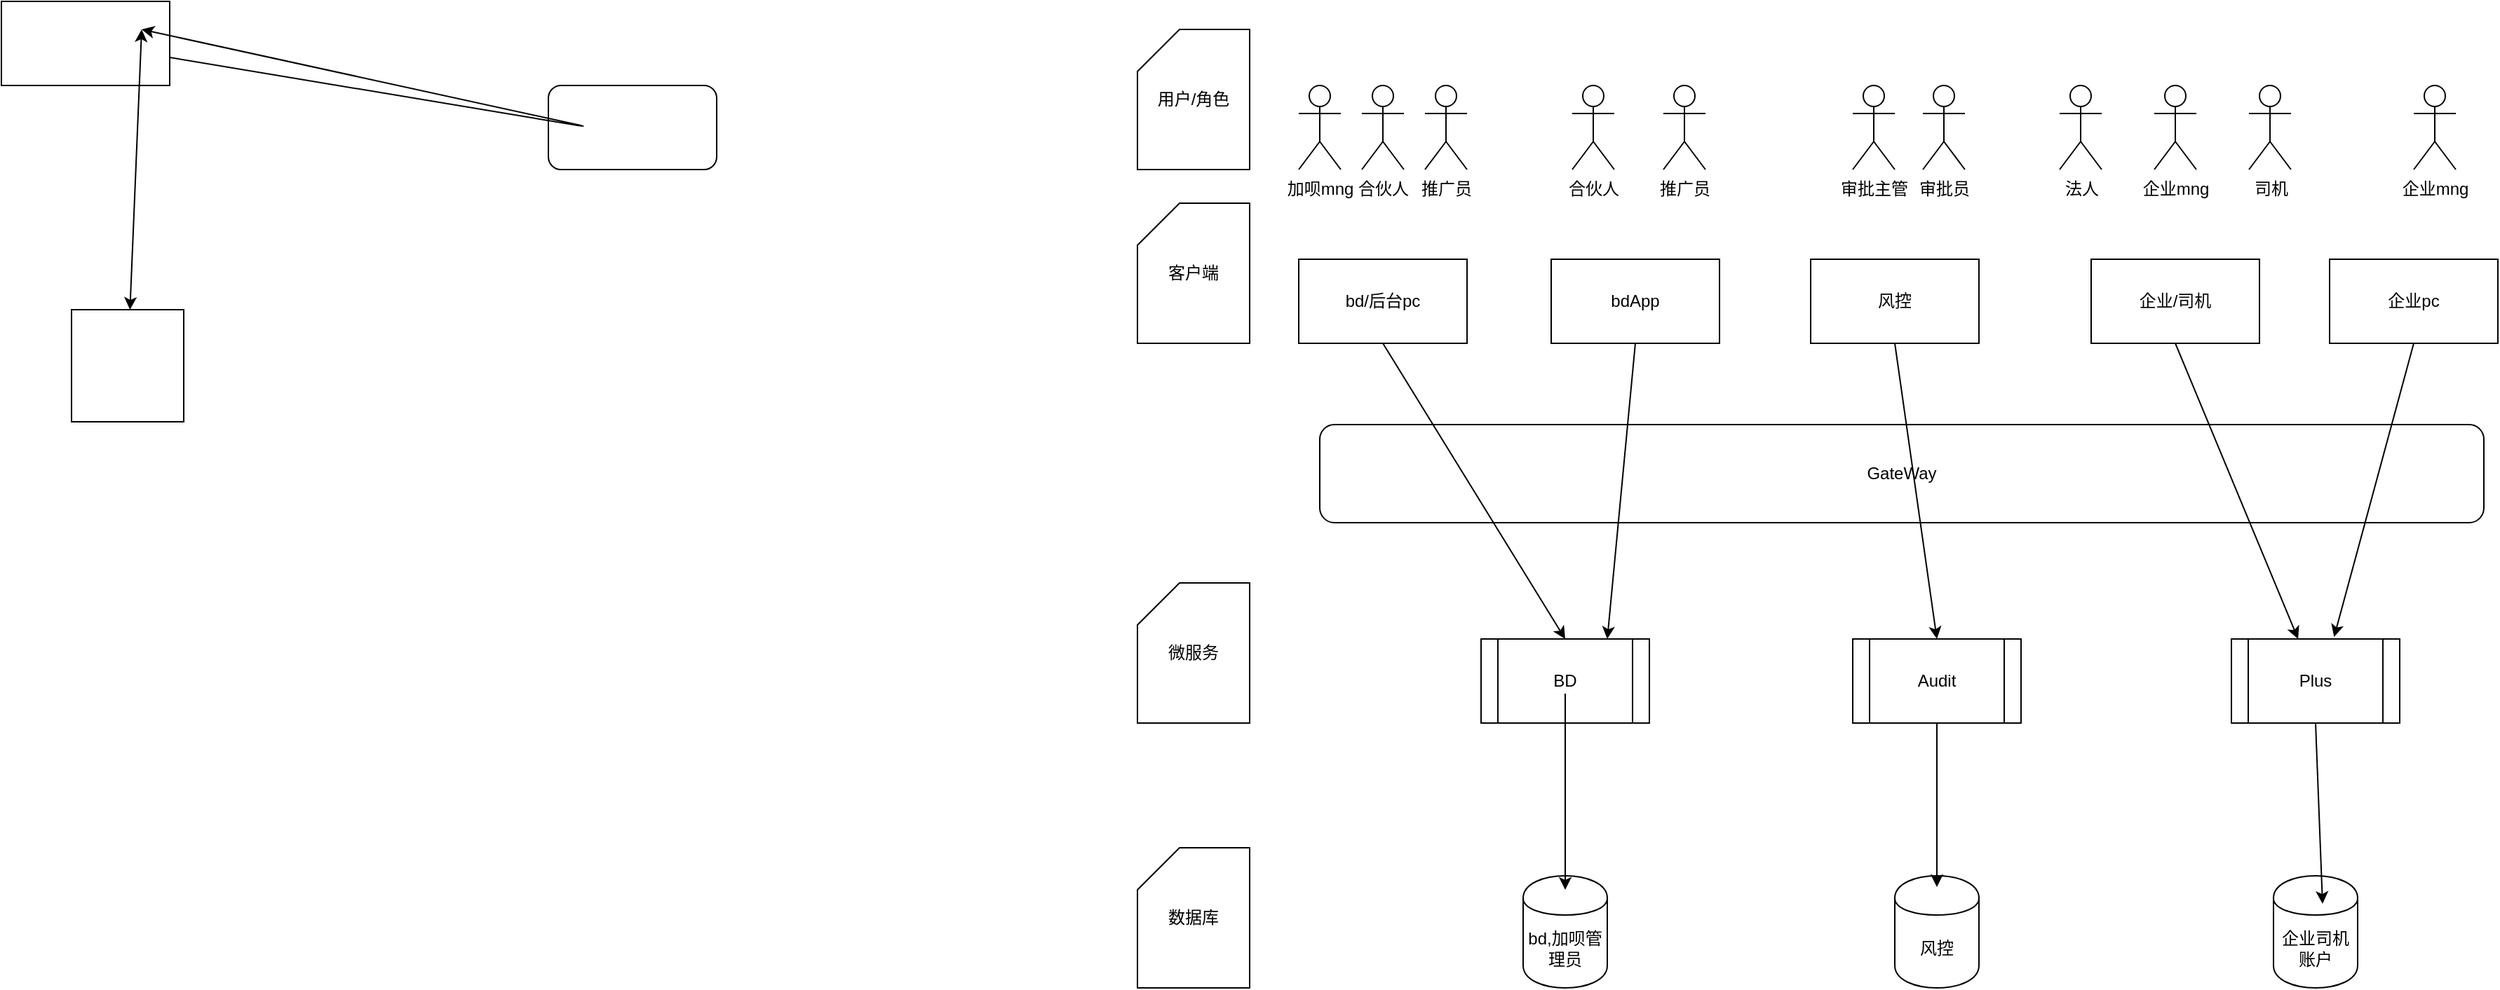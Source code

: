 <mxfile pages="1" version="11.2.4" type="github"><diagram id="k4-i3mUWXEFbNfgQYevM" name="第 1 页"><mxGraphModel dx="1381" dy="773" grid="1" gridSize="10" guides="1" tooltips="1" connect="1" arrows="1" fold="1" page="1" pageScale="1" pageWidth="1169" pageHeight="1654" math="0" shadow="0"><root><mxCell id="0"/><mxCell id="1" parent="0"/><mxCell id="X6RVgcvKS7-Q8Q52xUrb-1" value="" style="rounded=0;whiteSpace=wrap;html=1;" parent="1" vertex="1"><mxGeometry x="280" y="140" width="120" height="60" as="geometry"/></mxCell><mxCell id="X6RVgcvKS7-Q8Q52xUrb-2" value="" style="rounded=1;whiteSpace=wrap;html=1;" parent="1" vertex="1"><mxGeometry x="670" y="200" width="120" height="60" as="geometry"/></mxCell><mxCell id="X6RVgcvKS7-Q8Q52xUrb-3" value="" style="whiteSpace=wrap;html=1;aspect=fixed;" parent="1" vertex="1"><mxGeometry x="330" y="360" width="80" height="80" as="geometry"/></mxCell><mxCell id="X6RVgcvKS7-Q8Q52xUrb-4" value="" style="endArrow=classic;startArrow=classic;html=1;" parent="1" source="X6RVgcvKS7-Q8Q52xUrb-3" edge="1"><mxGeometry width="50" height="50" relative="1" as="geometry"><mxPoint x="330" y="210" as="sourcePoint"/><mxPoint x="380" y="160" as="targetPoint"/></mxGeometry></mxCell><mxCell id="X6RVgcvKS7-Q8Q52xUrb-5" value="" style="endArrow=classic;html=1;" parent="1" source="X6RVgcvKS7-Q8Q52xUrb-1" edge="1"><mxGeometry width="50" height="50" relative="1" as="geometry"><mxPoint x="330" y="210" as="sourcePoint"/><mxPoint x="380" y="160" as="targetPoint"/><Array as="points"><mxPoint x="700" y="230"/></Array></mxGeometry></mxCell><mxCell id="700RkSPJVd9WVB_whot9-1" value="企业/司机" style="rounded=0;whiteSpace=wrap;html=1;flipH=0;" vertex="1" parent="1"><mxGeometry x="1770" y="324" width="120" height="60" as="geometry"/></mxCell><mxCell id="700RkSPJVd9WVB_whot9-2" value="风控" style="rounded=0;whiteSpace=wrap;html=1;flipH=0;" vertex="1" parent="1"><mxGeometry x="1570" y="324" width="120" height="60" as="geometry"/></mxCell><mxCell id="700RkSPJVd9WVB_whot9-3" value="企业pc" style="rounded=0;whiteSpace=wrap;html=1;flipH=0;" vertex="1" parent="1"><mxGeometry x="1940" y="324" width="120" height="60" as="geometry"/></mxCell><mxCell id="700RkSPJVd9WVB_whot9-4" value="bd/后台pc" style="rounded=0;whiteSpace=wrap;html=1;flipH=0;" vertex="1" parent="1"><mxGeometry x="1205" y="324" width="120" height="60" as="geometry"/></mxCell><mxCell id="700RkSPJVd9WVB_whot9-5" value="bdApp" style="rounded=0;whiteSpace=wrap;html=1;flipH=0;" vertex="1" parent="1"><mxGeometry x="1385" y="324" width="120" height="60" as="geometry"/></mxCell><mxCell id="700RkSPJVd9WVB_whot9-6" value="GateWay" style="rounded=1;whiteSpace=wrap;html=1;" vertex="1" parent="1"><mxGeometry x="1220" y="442" width="830" height="70" as="geometry"/></mxCell><mxCell id="700RkSPJVd9WVB_whot9-7" value="BD" style="shape=process;whiteSpace=wrap;html=1;backgroundOutline=1;" vertex="1" parent="1"><mxGeometry x="1335" y="595" width="120" height="60" as="geometry"/></mxCell><mxCell id="700RkSPJVd9WVB_whot9-8" value="Audit" style="shape=process;whiteSpace=wrap;html=1;backgroundOutline=1;" vertex="1" parent="1"><mxGeometry x="1600" y="595" width="120" height="60" as="geometry"/></mxCell><mxCell id="700RkSPJVd9WVB_whot9-9" value="Plus" style="shape=process;whiteSpace=wrap;html=1;backgroundOutline=1;" vertex="1" parent="1"><mxGeometry x="1870" y="595" width="120" height="60" as="geometry"/></mxCell><mxCell id="700RkSPJVd9WVB_whot9-10" value="bd,加呗管理员" style="shape=cylinder;whiteSpace=wrap;html=1;boundedLbl=1;backgroundOutline=1;" vertex="1" parent="1"><mxGeometry x="1365" y="764" width="60" height="80" as="geometry"/></mxCell><mxCell id="700RkSPJVd9WVB_whot9-11" value="风控" style="shape=cylinder;whiteSpace=wrap;html=1;boundedLbl=1;backgroundOutline=1;" vertex="1" parent="1"><mxGeometry x="1630" y="764" width="60" height="80" as="geometry"/></mxCell><mxCell id="700RkSPJVd9WVB_whot9-12" value="企业司机账户" style="shape=cylinder;whiteSpace=wrap;html=1;boundedLbl=1;backgroundOutline=1;" vertex="1" parent="1"><mxGeometry x="1900" y="764" width="60" height="80" as="geometry"/></mxCell><mxCell id="700RkSPJVd9WVB_whot9-13" value="法人" style="shape=umlActor;verticalLabelPosition=bottom;labelBackgroundColor=#ffffff;verticalAlign=top;html=1;outlineConnect=0;flipH=0;" vertex="1" parent="1"><mxGeometry x="1747.5" y="200" width="30" height="60" as="geometry"/></mxCell><mxCell id="700RkSPJVd9WVB_whot9-14" value="企业mng" style="shape=umlActor;verticalLabelPosition=bottom;labelBackgroundColor=#ffffff;verticalAlign=top;html=1;outlineConnect=0;flipH=0;" vertex="1" parent="1"><mxGeometry x="1815" y="200" width="30" height="60" as="geometry"/></mxCell><mxCell id="700RkSPJVd9WVB_whot9-15" value="司机" style="shape=umlActor;verticalLabelPosition=bottom;labelBackgroundColor=#ffffff;verticalAlign=top;html=1;outlineConnect=0;flipH=0;" vertex="1" parent="1"><mxGeometry x="1882.5" y="200" width="30" height="60" as="geometry"/></mxCell><mxCell id="700RkSPJVd9WVB_whot9-16" value="审批主管" style="shape=umlActor;verticalLabelPosition=bottom;labelBackgroundColor=#ffffff;verticalAlign=top;html=1;outlineConnect=0;flipH=0;" vertex="1" parent="1"><mxGeometry x="1600" y="200" width="30" height="60" as="geometry"/></mxCell><mxCell id="700RkSPJVd9WVB_whot9-17" value="审批员" style="shape=umlActor;verticalLabelPosition=bottom;labelBackgroundColor=#ffffff;verticalAlign=top;html=1;outlineConnect=0;flipH=0;" vertex="1" parent="1"><mxGeometry x="1650" y="200" width="30" height="60" as="geometry"/></mxCell><mxCell id="700RkSPJVd9WVB_whot9-18" value="企业mng" style="shape=umlActor;verticalLabelPosition=bottom;labelBackgroundColor=#ffffff;verticalAlign=top;html=1;outlineConnect=0;flipH=0;" vertex="1" parent="1"><mxGeometry x="2000" y="200" width="30" height="60" as="geometry"/></mxCell><mxCell id="700RkSPJVd9WVB_whot9-19" value="合伙人" style="shape=umlActor;verticalLabelPosition=bottom;labelBackgroundColor=#ffffff;verticalAlign=top;html=1;outlineConnect=0;flipH=0;" vertex="1" parent="1"><mxGeometry x="1250" y="200" width="30" height="60" as="geometry"/></mxCell><mxCell id="700RkSPJVd9WVB_whot9-20" value="推广员" style="shape=umlActor;verticalLabelPosition=bottom;labelBackgroundColor=#ffffff;verticalAlign=top;html=1;outlineConnect=0;flipH=0;" vertex="1" parent="1"><mxGeometry x="1295" y="200" width="30" height="60" as="geometry"/></mxCell><mxCell id="700RkSPJVd9WVB_whot9-21" value="加呗mng" style="shape=umlActor;verticalLabelPosition=bottom;labelBackgroundColor=#ffffff;verticalAlign=top;html=1;outlineConnect=0;flipH=0;" vertex="1" parent="1"><mxGeometry x="1205" y="200" width="30" height="60" as="geometry"/></mxCell><mxCell id="700RkSPJVd9WVB_whot9-22" value="合伙人" style="shape=umlActor;verticalLabelPosition=bottom;labelBackgroundColor=#ffffff;verticalAlign=top;html=1;outlineConnect=0;flipH=0;" vertex="1" parent="1"><mxGeometry x="1400" y="200" width="30" height="60" as="geometry"/></mxCell><mxCell id="700RkSPJVd9WVB_whot9-23" value="推广员" style="shape=umlActor;verticalLabelPosition=bottom;labelBackgroundColor=#ffffff;verticalAlign=top;html=1;outlineConnect=0;flipH=0;" vertex="1" parent="1"><mxGeometry x="1465" y="200" width="30" height="60" as="geometry"/></mxCell><mxCell id="700RkSPJVd9WVB_whot9-24" value="" style="endArrow=classic;html=1;exitX=0.5;exitY=1;exitDx=0;exitDy=0;" edge="1" parent="1" source="700RkSPJVd9WVB_whot9-1" target="700RkSPJVd9WVB_whot9-9"><mxGeometry width="50" height="50" relative="1" as="geometry"><mxPoint x="1820" y="377" as="sourcePoint"/><mxPoint x="1870" y="327" as="targetPoint"/></mxGeometry></mxCell><mxCell id="700RkSPJVd9WVB_whot9-25" value="" style="endArrow=classic;html=1;exitX=0.5;exitY=1;exitDx=0;exitDy=0;entryX=0.61;entryY=-0.024;entryDx=0;entryDy=0;entryPerimeter=0;" edge="1" parent="1" source="700RkSPJVd9WVB_whot9-3" target="700RkSPJVd9WVB_whot9-9"><mxGeometry width="50" height="50" relative="1" as="geometry"><mxPoint x="1990" y="402" as="sourcePoint"/><mxPoint x="2040" y="352" as="targetPoint"/></mxGeometry></mxCell><mxCell id="700RkSPJVd9WVB_whot9-26" value="" style="endArrow=classic;html=1;entryX=0.5;entryY=0;entryDx=0;entryDy=0;exitX=0.5;exitY=1;exitDx=0;exitDy=0;" edge="1" parent="1" source="700RkSPJVd9WVB_whot9-2" target="700RkSPJVd9WVB_whot9-8"><mxGeometry width="50" height="50" relative="1" as="geometry"><mxPoint x="1605" y="392" as="sourcePoint"/><mxPoint x="1655" y="342" as="targetPoint"/></mxGeometry></mxCell><mxCell id="700RkSPJVd9WVB_whot9-27" value="" style="endArrow=classic;html=1;exitX=0.5;exitY=1;exitDx=0;exitDy=0;entryX=0.5;entryY=0;entryDx=0;entryDy=0;" edge="1" parent="1" source="700RkSPJVd9WVB_whot9-4" target="700RkSPJVd9WVB_whot9-7"><mxGeometry width="50" height="50" relative="1" as="geometry"><mxPoint x="1370" y="574" as="sourcePoint"/><mxPoint x="1420" y="524" as="targetPoint"/></mxGeometry></mxCell><mxCell id="700RkSPJVd9WVB_whot9-28" value="" style="endArrow=classic;html=1;exitX=0.5;exitY=1;exitDx=0;exitDy=0;entryX=0.75;entryY=0;entryDx=0;entryDy=0;" edge="1" parent="1" source="700RkSPJVd9WVB_whot9-5" target="700RkSPJVd9WVB_whot9-7"><mxGeometry width="50" height="50" relative="1" as="geometry"><mxPoint x="1405" y="454" as="sourcePoint"/><mxPoint x="1455" y="404" as="targetPoint"/></mxGeometry></mxCell><mxCell id="700RkSPJVd9WVB_whot9-29" value="" style="endArrow=classic;html=1;entryX=0.583;entryY=0.25;entryDx=0;entryDy=0;entryPerimeter=0;exitX=0.5;exitY=1;exitDx=0;exitDy=0;" edge="1" parent="1" source="700RkSPJVd9WVB_whot9-9" target="700RkSPJVd9WVB_whot9-12"><mxGeometry width="50" height="50" relative="1" as="geometry"><mxPoint x="1740" y="922" as="sourcePoint"/><mxPoint x="1790" y="872" as="targetPoint"/></mxGeometry></mxCell><mxCell id="700RkSPJVd9WVB_whot9-30" value="" style="endArrow=classic;html=1;exitX=0.5;exitY=1;exitDx=0;exitDy=0;" edge="1" parent="1" source="700RkSPJVd9WVB_whot9-8"><mxGeometry width="50" height="50" relative="1" as="geometry"><mxPoint x="1630" y="722" as="sourcePoint"/><mxPoint x="1660" y="772" as="targetPoint"/></mxGeometry></mxCell><mxCell id="700RkSPJVd9WVB_whot9-31" value="" style="endArrow=classic;html=1;" edge="1" parent="1"><mxGeometry width="50" height="50" relative="1" as="geometry"><mxPoint x="1395" y="634" as="sourcePoint"/><mxPoint x="1395" y="774" as="targetPoint"/></mxGeometry></mxCell><mxCell id="700RkSPJVd9WVB_whot9-32" value="客户端" style="shape=card;whiteSpace=wrap;html=1;flipH=0;" vertex="1" parent="1"><mxGeometry x="1090" y="284" width="80" height="100" as="geometry"/></mxCell><mxCell id="700RkSPJVd9WVB_whot9-33" value="微服务" style="shape=card;whiteSpace=wrap;html=1;" vertex="1" parent="1"><mxGeometry x="1090" y="555" width="80" height="100" as="geometry"/></mxCell><mxCell id="700RkSPJVd9WVB_whot9-34" value="数据库" style="shape=card;whiteSpace=wrap;html=1;" vertex="1" parent="1"><mxGeometry x="1090" y="744" width="80" height="100" as="geometry"/></mxCell><mxCell id="700RkSPJVd9WVB_whot9-35" value="用户/角色" style="shape=card;whiteSpace=wrap;html=1;flipH=0;" vertex="1" parent="1"><mxGeometry x="1090" y="160" width="80" height="100" as="geometry"/></mxCell></root></mxGraphModel></diagram></mxfile>